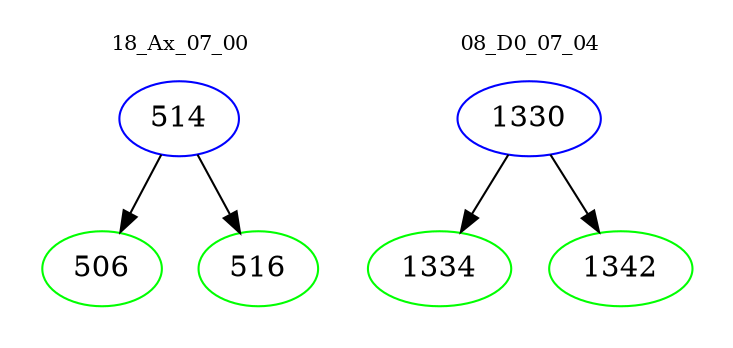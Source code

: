 digraph{
subgraph cluster_0 {
color = white
label = "18_Ax_07_00";
fontsize=10;
T0_514 [label="514", color="blue"]
T0_514 -> T0_506 [color="black"]
T0_506 [label="506", color="green"]
T0_514 -> T0_516 [color="black"]
T0_516 [label="516", color="green"]
}
subgraph cluster_1 {
color = white
label = "08_D0_07_04";
fontsize=10;
T1_1330 [label="1330", color="blue"]
T1_1330 -> T1_1334 [color="black"]
T1_1334 [label="1334", color="green"]
T1_1330 -> T1_1342 [color="black"]
T1_1342 [label="1342", color="green"]
}
}
